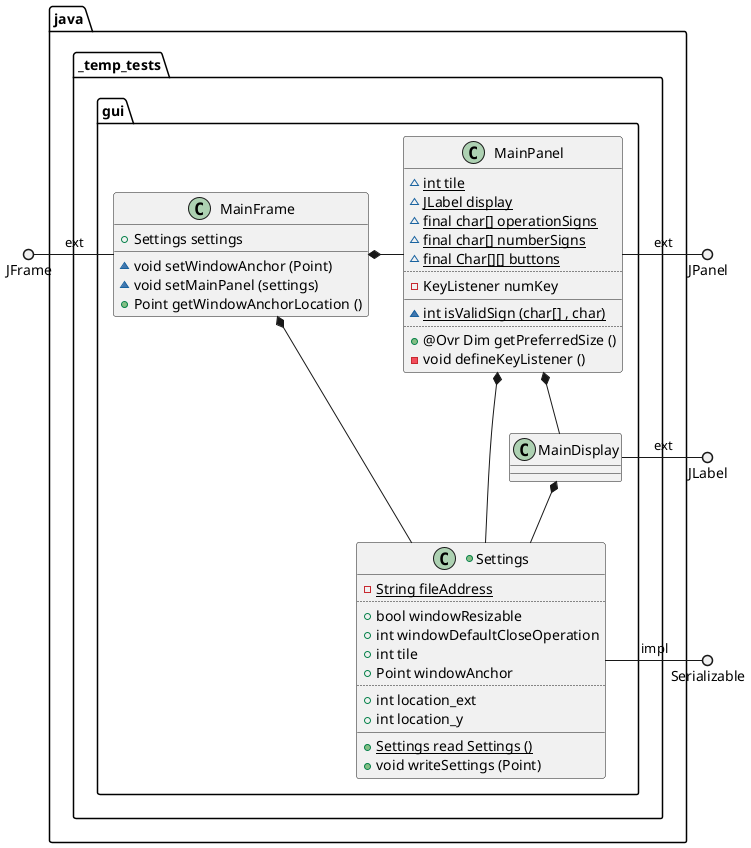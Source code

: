 @startuml

package java._temp_tests.gui{

    class MainFrame{
            +   {field} Settings settings
        __
            ~   {method} void setWindowAnchor (Point)
            ~   {method} void setMainPanel (settings)
            +   {method} Point getWindowAnchorLocation ()
    }

    class MainDisplay{
    }

    class MainPanel{
            ~   {field} {static} int tile
            ~   {field} {static} JLabel display
            ~   {field} {static} final char[] operationSigns
            ~   {field} {static} final char[] numberSigns
            ~   {field} {static} final Char[][] buttons
        ..
            -   {field}KeyListener numKey
        __
            ~   {method} {static} int isValidSign (char[] , char)
        ..
            +   {method} @Ovr Dim getPreferredSize ()
            -   {method} void defineKeyListener ()
    }

    +class Settings{
            -   {field} {static} String fileAddress
        ..
            +   {field} bool windowResizable
            +   {field} int windowDefaultCloseOperation
            +   {field} int tile
            +   {field} Point windowAnchor
        ..
            +   {field} int location_ext
            +   {field} int location_y
        __
            +   {method} {static} Settings read Settings ()
            +   {method} void writeSettings (Point)
    }
}

    JFrame          ()-     MainFrame       : ext
    JLabel          ()-     MainDisplay     : ext
    JPanel          ()-     MainPanel       : ext
    Serializable    ()-     Settings        : impl
    MainFrame       *-      MainPanel
    MainFrame       *--     Settings
    MainPanel       *--     MainDisplay
    MainPanel       *-      Settings
    MainDisplay     *--     Settings

@enduml